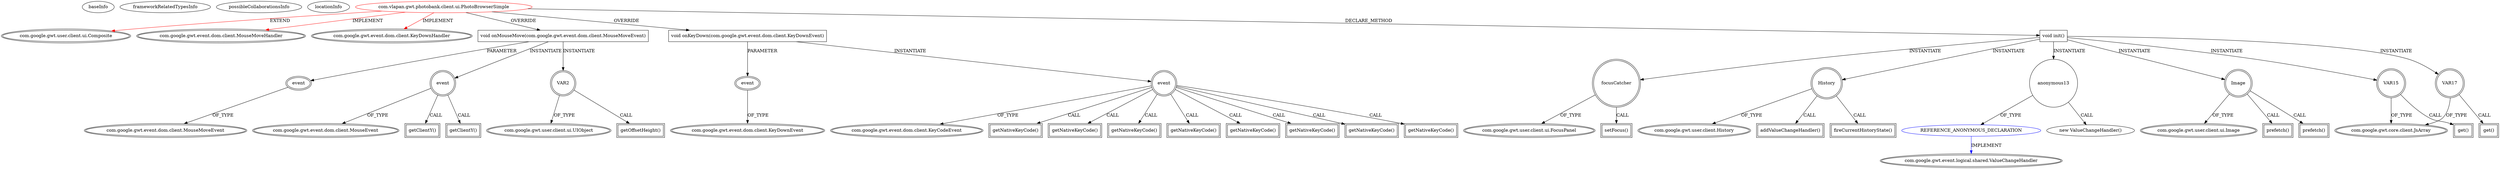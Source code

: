digraph {
baseInfo[graphId=4605,category="extension_graph",isAnonymous=false,possibleRelation=true]
frameworkRelatedTypesInfo[0="com.google.gwt.user.client.ui.Composite",1="com.google.gwt.event.dom.client.MouseMoveHandler",2="com.google.gwt.event.dom.client.KeyDownHandler"]
possibleCollaborationsInfo[0="4605~CLIENT_METHOD_DECLARATION-INSTANTIATION-~com.google.gwt.user.client.ui.Composite com.google.gwt.event.dom.client.MouseMoveHandler com.google.gwt.event.dom.client.KeyDownHandler ~com.google.gwt.event.logical.shared.ValueChangeHandler ~false~true"]
locationInfo[projectName="vlapan-PhotoBank",filePath="/vlapan-PhotoBank/PhotoBank-master/src/com/vlapan/gwt/photobank/client/ui/PhotoBrowserSimple.java",contextSignature="PhotoBrowserSimple",graphId="4605"]
0[label="com.vlapan.gwt.photobank.client.ui.PhotoBrowserSimple",vertexType="ROOT_CLIENT_CLASS_DECLARATION",isFrameworkType=false,color=red]
1[label="com.google.gwt.user.client.ui.Composite",vertexType="FRAMEWORK_CLASS_TYPE",isFrameworkType=true,peripheries=2]
2[label="com.google.gwt.event.dom.client.MouseMoveHandler",vertexType="FRAMEWORK_INTERFACE_TYPE",isFrameworkType=true,peripheries=2]
3[label="com.google.gwt.event.dom.client.KeyDownHandler",vertexType="FRAMEWORK_INTERFACE_TYPE",isFrameworkType=true,peripheries=2]
4[label="void onMouseMove(com.google.gwt.event.dom.client.MouseMoveEvent)",vertexType="OVERRIDING_METHOD_DECLARATION",isFrameworkType=false,shape=box]
5[label="event",vertexType="PARAMETER_DECLARATION",isFrameworkType=true,peripheries=2]
6[label="com.google.gwt.event.dom.client.MouseMoveEvent",vertexType="FRAMEWORK_CLASS_TYPE",isFrameworkType=true,peripheries=2]
7[label="event",vertexType="VARIABLE_EXPRESION",isFrameworkType=true,peripheries=2,shape=circle]
9[label="com.google.gwt.event.dom.client.MouseEvent",vertexType="FRAMEWORK_CLASS_TYPE",isFrameworkType=true,peripheries=2]
8[label="getClientY()",vertexType="INSIDE_CALL",isFrameworkType=true,peripheries=2,shape=box]
11[label="getClientY()",vertexType="INSIDE_CALL",isFrameworkType=true,peripheries=2,shape=box]
12[label="VAR2",vertexType="VARIABLE_EXPRESION",isFrameworkType=true,peripheries=2,shape=circle]
14[label="com.google.gwt.user.client.ui.UIObject",vertexType="FRAMEWORK_CLASS_TYPE",isFrameworkType=true,peripheries=2]
13[label="getOffsetHeight()",vertexType="INSIDE_CALL",isFrameworkType=true,peripheries=2,shape=box]
15[label="void onKeyDown(com.google.gwt.event.dom.client.KeyDownEvent)",vertexType="OVERRIDING_METHOD_DECLARATION",isFrameworkType=false,shape=box]
16[label="event",vertexType="PARAMETER_DECLARATION",isFrameworkType=true,peripheries=2]
17[label="com.google.gwt.event.dom.client.KeyDownEvent",vertexType="FRAMEWORK_CLASS_TYPE",isFrameworkType=true,peripheries=2]
18[label="event",vertexType="VARIABLE_EXPRESION",isFrameworkType=true,peripheries=2,shape=circle]
20[label="com.google.gwt.event.dom.client.KeyCodeEvent",vertexType="FRAMEWORK_CLASS_TYPE",isFrameworkType=true,peripheries=2]
19[label="getNativeKeyCode()",vertexType="INSIDE_CALL",isFrameworkType=true,peripheries=2,shape=box]
22[label="getNativeKeyCode()",vertexType="INSIDE_CALL",isFrameworkType=true,peripheries=2,shape=box]
24[label="getNativeKeyCode()",vertexType="INSIDE_CALL",isFrameworkType=true,peripheries=2,shape=box]
26[label="getNativeKeyCode()",vertexType="INSIDE_CALL",isFrameworkType=true,peripheries=2,shape=box]
28[label="getNativeKeyCode()",vertexType="INSIDE_CALL",isFrameworkType=true,peripheries=2,shape=box]
30[label="getNativeKeyCode()",vertexType="INSIDE_CALL",isFrameworkType=true,peripheries=2,shape=box]
32[label="getNativeKeyCode()",vertexType="INSIDE_CALL",isFrameworkType=true,peripheries=2,shape=box]
34[label="getNativeKeyCode()",vertexType="INSIDE_CALL",isFrameworkType=true,peripheries=2,shape=box]
36[label="void init()",vertexType="CLIENT_METHOD_DECLARATION",isFrameworkType=false,shape=box]
37[label="focusCatcher",vertexType="VARIABLE_EXPRESION",isFrameworkType=true,peripheries=2,shape=circle]
39[label="com.google.gwt.user.client.ui.FocusPanel",vertexType="FRAMEWORK_CLASS_TYPE",isFrameworkType=true,peripheries=2]
38[label="setFocus()",vertexType="INSIDE_CALL",isFrameworkType=true,peripheries=2,shape=box]
40[label="History",vertexType="VARIABLE_EXPRESION",isFrameworkType=true,peripheries=2,shape=circle]
42[label="com.google.gwt.user.client.History",vertexType="FRAMEWORK_CLASS_TYPE",isFrameworkType=true,peripheries=2]
41[label="addValueChangeHandler()",vertexType="INSIDE_CALL",isFrameworkType=true,peripheries=2,shape=box]
44[label="anonymous13",vertexType="VARIABLE_EXPRESION",isFrameworkType=false,shape=circle]
45[label="REFERENCE_ANONYMOUS_DECLARATION",vertexType="REFERENCE_ANONYMOUS_DECLARATION",isFrameworkType=false,color=blue]
46[label="com.google.gwt.event.logical.shared.ValueChangeHandler",vertexType="FRAMEWORK_INTERFACE_TYPE",isFrameworkType=true,peripheries=2]
43[label="new ValueChangeHandler()",vertexType="CONSTRUCTOR_CALL",isFrameworkType=false]
47[label="Image",vertexType="VARIABLE_EXPRESION",isFrameworkType=true,peripheries=2,shape=circle]
49[label="com.google.gwt.user.client.ui.Image",vertexType="FRAMEWORK_CLASS_TYPE",isFrameworkType=true,peripheries=2]
48[label="prefetch()",vertexType="INSIDE_CALL",isFrameworkType=true,peripheries=2,shape=box]
50[label="VAR15",vertexType="VARIABLE_EXPRESION",isFrameworkType=true,peripheries=2,shape=circle]
52[label="com.google.gwt.core.client.JsArray",vertexType="FRAMEWORK_CLASS_TYPE",isFrameworkType=true,peripheries=2]
51[label="get()",vertexType="INSIDE_CALL",isFrameworkType=true,peripheries=2,shape=box]
54[label="prefetch()",vertexType="INSIDE_CALL",isFrameworkType=true,peripheries=2,shape=box]
55[label="VAR17",vertexType="VARIABLE_EXPRESION",isFrameworkType=true,peripheries=2,shape=circle]
56[label="get()",vertexType="INSIDE_CALL",isFrameworkType=true,peripheries=2,shape=box]
59[label="fireCurrentHistoryState()",vertexType="INSIDE_CALL",isFrameworkType=true,peripheries=2,shape=box]
0->1[label="EXTEND",color=red]
0->2[label="IMPLEMENT",color=red]
0->3[label="IMPLEMENT",color=red]
0->4[label="OVERRIDE"]
5->6[label="OF_TYPE"]
4->5[label="PARAMETER"]
4->7[label="INSTANTIATE"]
7->9[label="OF_TYPE"]
7->8[label="CALL"]
7->11[label="CALL"]
4->12[label="INSTANTIATE"]
12->14[label="OF_TYPE"]
12->13[label="CALL"]
0->15[label="OVERRIDE"]
16->17[label="OF_TYPE"]
15->16[label="PARAMETER"]
15->18[label="INSTANTIATE"]
18->20[label="OF_TYPE"]
18->19[label="CALL"]
18->22[label="CALL"]
18->24[label="CALL"]
18->26[label="CALL"]
18->28[label="CALL"]
18->30[label="CALL"]
18->32[label="CALL"]
18->34[label="CALL"]
0->36[label="DECLARE_METHOD"]
36->37[label="INSTANTIATE"]
37->39[label="OF_TYPE"]
37->38[label="CALL"]
36->40[label="INSTANTIATE"]
40->42[label="OF_TYPE"]
40->41[label="CALL"]
36->44[label="INSTANTIATE"]
45->46[label="IMPLEMENT",color=blue]
44->45[label="OF_TYPE"]
44->43[label="CALL"]
36->47[label="INSTANTIATE"]
47->49[label="OF_TYPE"]
47->48[label="CALL"]
36->50[label="INSTANTIATE"]
50->52[label="OF_TYPE"]
50->51[label="CALL"]
47->54[label="CALL"]
36->55[label="INSTANTIATE"]
55->52[label="OF_TYPE"]
55->56[label="CALL"]
40->59[label="CALL"]
}
